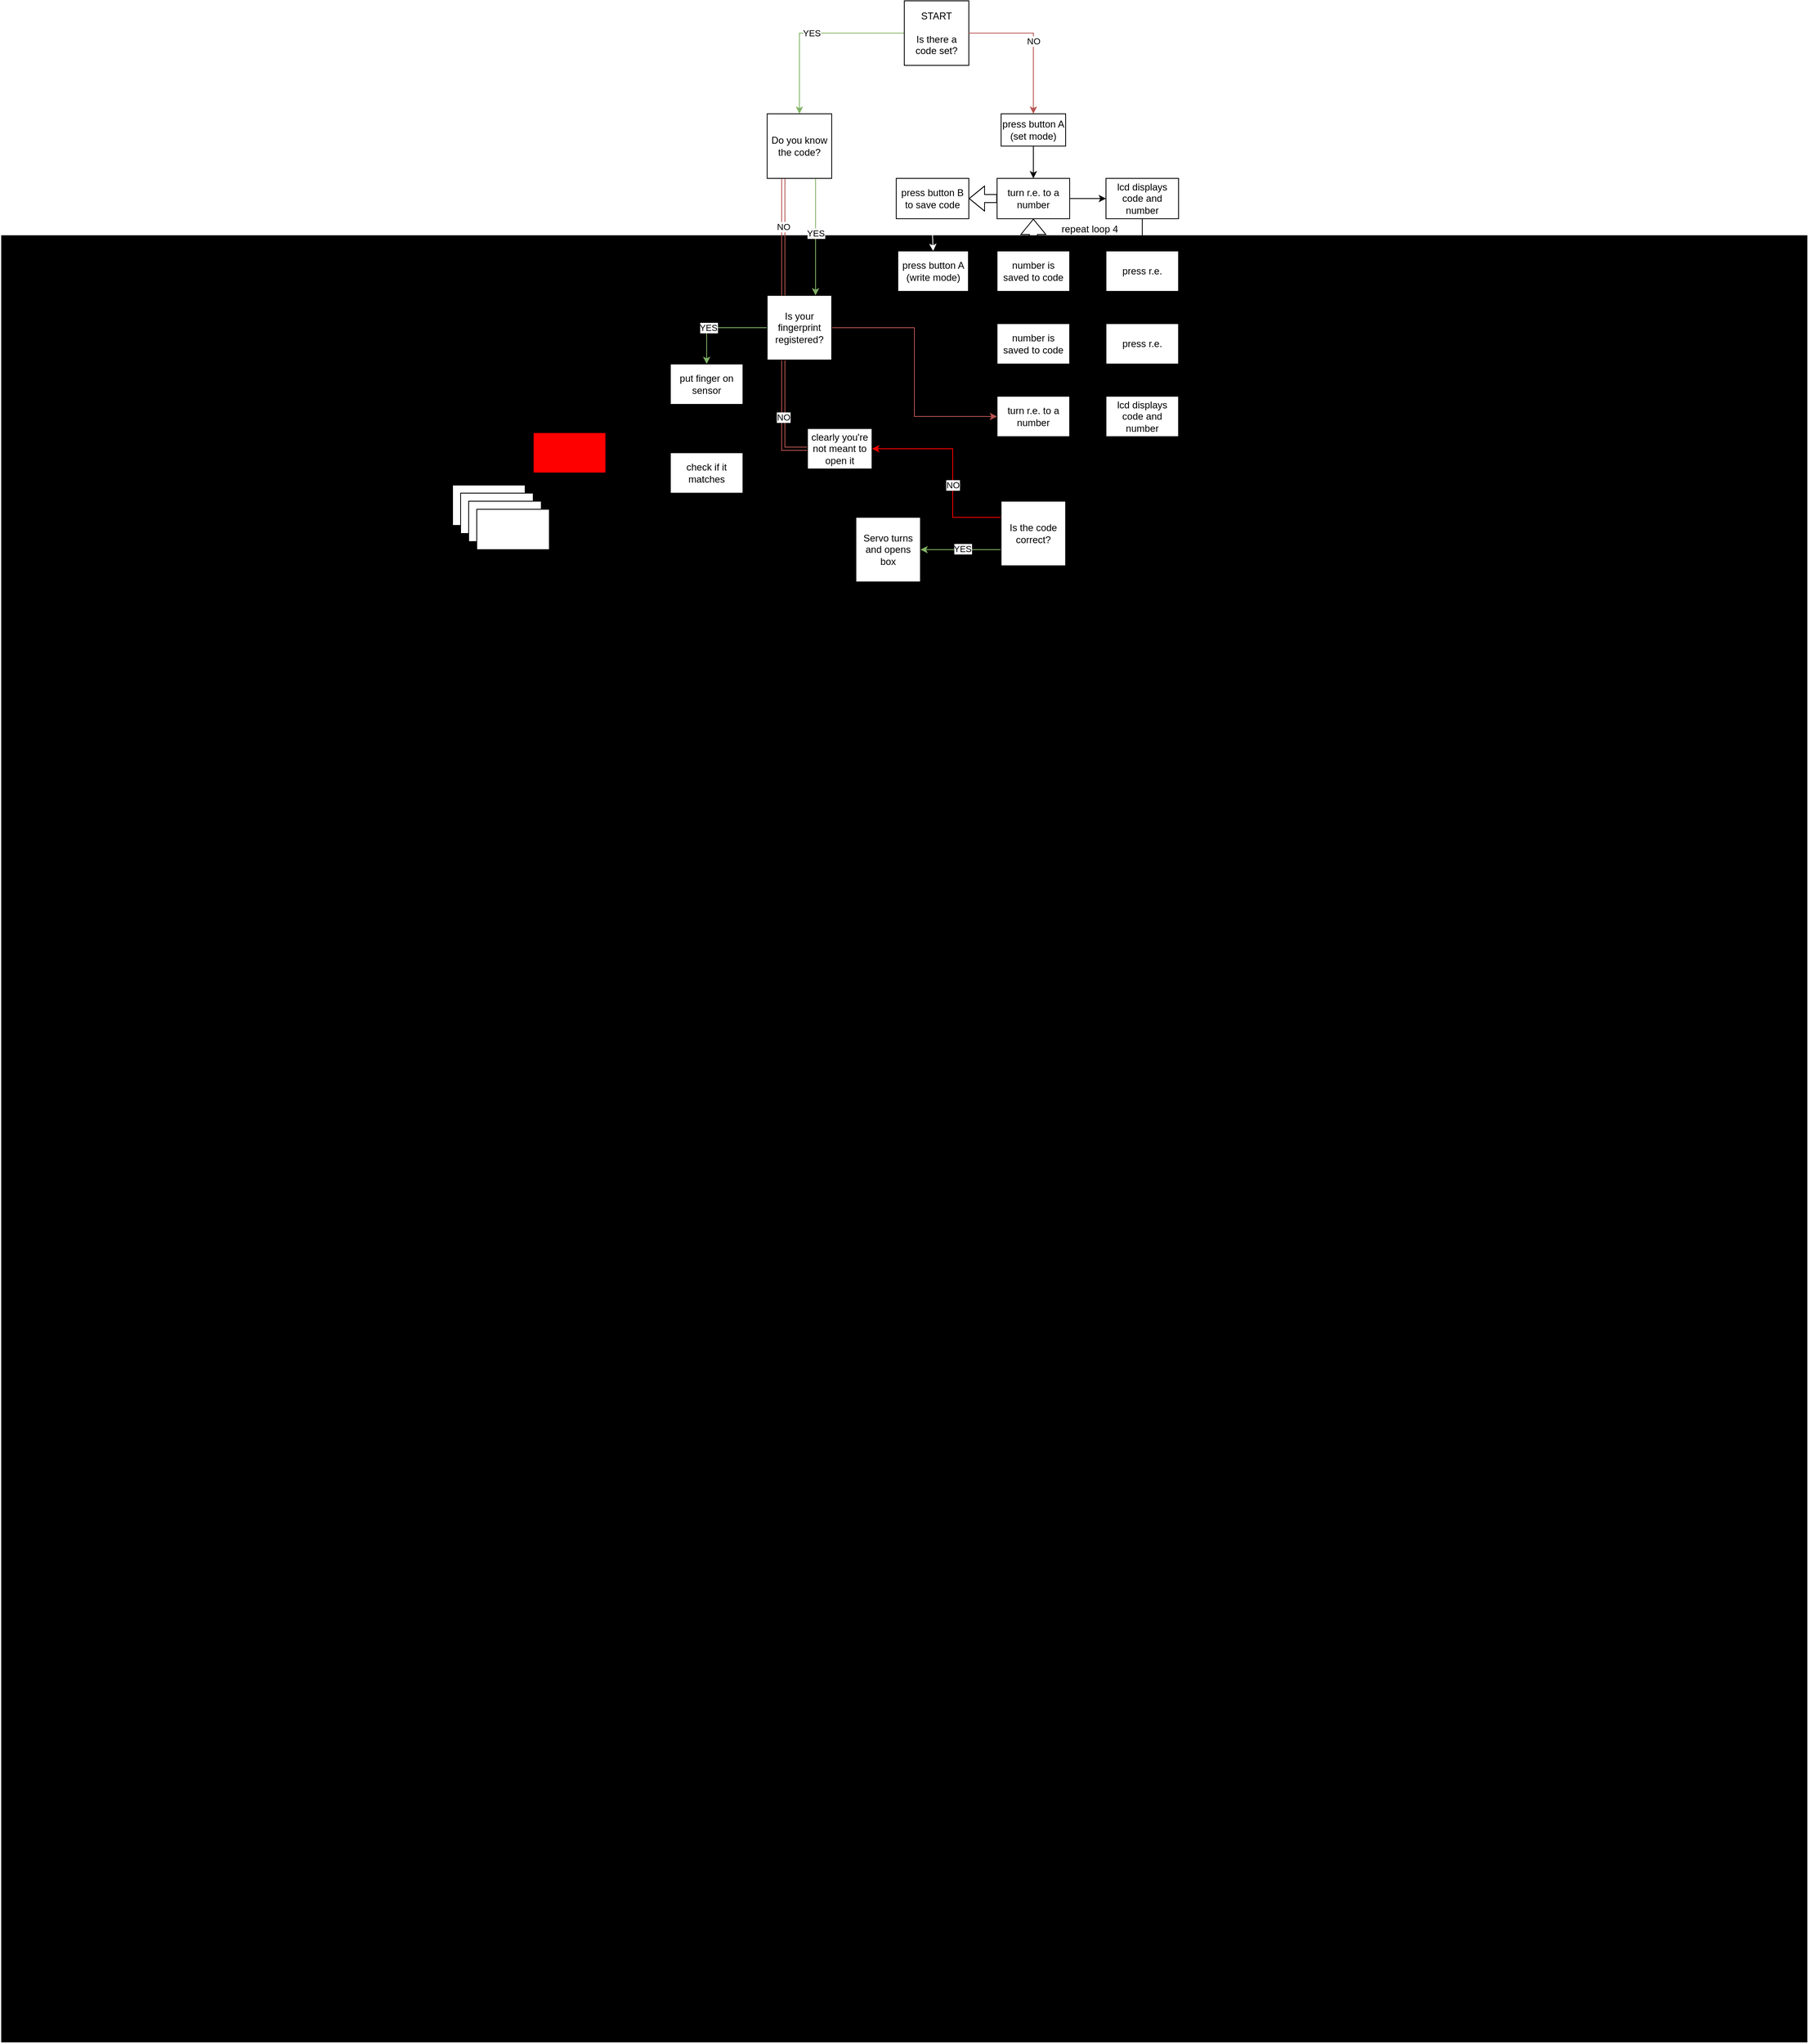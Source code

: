 <mxfile version="24.7.16">
  <diagram name="Page-1" id="4keMhU1m6_NQmx0ATTLh">
    <mxGraphModel dx="2284" dy="1838" grid="1" gridSize="10" guides="1" tooltips="1" connect="1" arrows="1" fold="1" page="1" pageScale="1" pageWidth="850" pageHeight="1100" math="0" shadow="0">
      <root>
        <mxCell id="0" />
        <mxCell id="1" parent="0" />
        <mxCell id="l6qTRtaOOptoCwz5TwK8-2" value="" style="whiteSpace=wrap;html=1;aspect=fixed;fillColor=#000000;strokeColor=#ffffff;" vertex="1" parent="1">
          <mxGeometry x="-800" y="50" width="2240" height="2240" as="geometry" />
        </mxCell>
        <mxCell id="Y9IEUGN4yLxHaYzmlcn8-6" value="YES" style="endArrow=classic;html=1;rounded=0;exitX=0;exitY=0.5;exitDx=0;exitDy=0;fillColor=#d5e8d4;strokeColor=#82b366;entryX=0.5;entryY=0;entryDx=0;entryDy=0;" parent="1" source="Y9IEUGN4yLxHaYzmlcn8-1" target="mTWdSfqGaFR24vx2Uy-N-42" edge="1">
          <mxGeometry width="50" height="50" relative="1" as="geometry">
            <mxPoint x="180" y="-95" as="sourcePoint" />
            <mxPoint x="210" y="-90" as="targetPoint" />
            <Array as="points">
              <mxPoint x="190" y="-200" />
            </Array>
          </mxGeometry>
        </mxCell>
        <mxCell id="Y9IEUGN4yLxHaYzmlcn8-1" value="START&lt;div&gt;&lt;br&gt;&lt;/div&gt;&lt;div&gt;Is there a code set?&lt;/div&gt;" style="whiteSpace=wrap;html=1;aspect=fixed;" parent="1" vertex="1">
          <mxGeometry x="320" y="-240" width="80" height="80" as="geometry" />
        </mxCell>
        <mxCell id="mTWdSfqGaFR24vx2Uy-N-37" style="edgeStyle=orthogonalEdgeStyle;rounded=0;orthogonalLoop=1;jettySize=auto;html=1;entryX=0.5;entryY=0;entryDx=0;entryDy=0;fillColor=#d5e8d4;strokeColor=#82b366;" parent="1" source="Y9IEUGN4yLxHaYzmlcn8-2" target="mTWdSfqGaFR24vx2Uy-N-36" edge="1">
          <mxGeometry relative="1" as="geometry" />
        </mxCell>
        <mxCell id="mTWdSfqGaFR24vx2Uy-N-39" value="YES" style="edgeLabel;html=1;align=center;verticalAlign=middle;resizable=0;points=[];" parent="mTWdSfqGaFR24vx2Uy-N-37" vertex="1" connectable="0">
          <mxGeometry x="-0.067" y="3" relative="1" as="geometry">
            <mxPoint x="-17" y="-3" as="offset" />
          </mxGeometry>
        </mxCell>
        <mxCell id="mTWdSfqGaFR24vx2Uy-N-45" style="edgeStyle=orthogonalEdgeStyle;rounded=0;orthogonalLoop=1;jettySize=auto;html=1;exitX=0.25;exitY=1;exitDx=0;exitDy=0;entryX=0;entryY=0.5;entryDx=0;entryDy=0;fillColor=#f8cecc;strokeColor=#b85450;shape=link;" parent="1" source="Y9IEUGN4yLxHaYzmlcn8-2" target="mTWdSfqGaFR24vx2Uy-N-33" edge="1">
          <mxGeometry relative="1" as="geometry" />
        </mxCell>
        <mxCell id="mTWdSfqGaFR24vx2Uy-N-46" value="NO" style="edgeLabel;html=1;align=center;verticalAlign=middle;resizable=0;points=[];" parent="mTWdSfqGaFR24vx2Uy-N-45" vertex="1" connectable="0">
          <mxGeometry x="-0.111" y="6" relative="1" as="geometry">
            <mxPoint x="-6" y="9" as="offset" />
          </mxGeometry>
        </mxCell>
        <mxCell id="mTWdSfqGaFR24vx2Uy-N-59" style="edgeStyle=orthogonalEdgeStyle;rounded=0;orthogonalLoop=1;jettySize=auto;html=1;exitX=1;exitY=0.5;exitDx=0;exitDy=0;entryX=0;entryY=0.5;entryDx=0;entryDy=0;fillColor=#f8cecc;strokeColor=#b85450;" parent="1" source="Y9IEUGN4yLxHaYzmlcn8-2" target="mTWdSfqGaFR24vx2Uy-N-57" edge="1">
          <mxGeometry relative="1" as="geometry" />
        </mxCell>
        <mxCell id="Y9IEUGN4yLxHaYzmlcn8-2" value="Is your fingerprint registered?" style="whiteSpace=wrap;html=1;aspect=fixed;" parent="1" vertex="1">
          <mxGeometry x="150" y="125" width="80" height="80" as="geometry" />
        </mxCell>
        <mxCell id="Y9IEUGN4yLxHaYzmlcn8-4" value="NO" style="endArrow=classic;html=1;rounded=0;exitX=1;exitY=0.5;exitDx=0;exitDy=0;entryX=0.5;entryY=0;entryDx=0;entryDy=0;fillColor=#f8cecc;strokeColor=#b85450;" parent="1" source="Y9IEUGN4yLxHaYzmlcn8-1" edge="1">
          <mxGeometry width="50" height="50" relative="1" as="geometry">
            <mxPoint x="420" y="-150" as="sourcePoint" />
            <mxPoint x="480" y="-100" as="targetPoint" />
            <Array as="points">
              <mxPoint x="480" y="-200" />
            </Array>
          </mxGeometry>
        </mxCell>
        <mxCell id="Y9IEUGN4yLxHaYzmlcn8-12" value="Servo turns and opens box" style="whiteSpace=wrap;html=1;aspect=fixed;" parent="1" vertex="1">
          <mxGeometry x="260" y="400" width="80" height="80" as="geometry" />
        </mxCell>
        <mxCell id="mTWdSfqGaFR24vx2Uy-N-22" value="" style="edgeStyle=orthogonalEdgeStyle;rounded=0;orthogonalLoop=1;jettySize=auto;html=1;strokeColor=#ffffff;" parent="1" source="mTWdSfqGaFR24vx2Uy-N-9" target="mTWdSfqGaFR24vx2Uy-N-10" edge="1">
          <mxGeometry relative="1" as="geometry" />
        </mxCell>
        <mxCell id="mTWdSfqGaFR24vx2Uy-N-9" value="press button B to save code" style="rounded=0;whiteSpace=wrap;html=1;" parent="1" vertex="1">
          <mxGeometry x="310" y="-20" width="90" height="50" as="geometry" />
        </mxCell>
        <mxCell id="mTWdSfqGaFR24vx2Uy-N-25" value="" style="edgeStyle=orthogonalEdgeStyle;rounded=0;orthogonalLoop=1;jettySize=auto;html=1;entryX=0.75;entryY=0;entryDx=0;entryDy=0;" parent="1" source="mTWdSfqGaFR24vx2Uy-N-10" target="Y9IEUGN4yLxHaYzmlcn8-2" edge="1">
          <mxGeometry relative="1" as="geometry" />
        </mxCell>
        <mxCell id="mTWdSfqGaFR24vx2Uy-N-10" value="press button A&lt;div&gt;(write mode)&lt;/div&gt;" style="rounded=0;whiteSpace=wrap;html=1;" parent="1" vertex="1">
          <mxGeometry x="312" y="70" width="87.5" height="50" as="geometry" />
        </mxCell>
        <mxCell id="mTWdSfqGaFR24vx2Uy-N-19" value="" style="edgeStyle=orthogonalEdgeStyle;rounded=0;orthogonalLoop=1;jettySize=auto;html=1;" parent="1" source="mTWdSfqGaFR24vx2Uy-N-11" target="mTWdSfqGaFR24vx2Uy-N-12" edge="1">
          <mxGeometry relative="1" as="geometry" />
        </mxCell>
        <mxCell id="mTWdSfqGaFR24vx2Uy-N-11" value="press r.e." style="rounded=0;whiteSpace=wrap;html=1;" parent="1" vertex="1">
          <mxGeometry x="570" y="70" width="90" height="50" as="geometry" />
        </mxCell>
        <mxCell id="mTWdSfqGaFR24vx2Uy-N-20" value="" style="edgeStyle=orthogonalEdgeStyle;rounded=0;orthogonalLoop=1;jettySize=auto;html=1;shape=flexArrow;" parent="1" source="mTWdSfqGaFR24vx2Uy-N-12" target="mTWdSfqGaFR24vx2Uy-N-14" edge="1">
          <mxGeometry relative="1" as="geometry" />
        </mxCell>
        <mxCell id="mTWdSfqGaFR24vx2Uy-N-12" value="number is saved to code" style="rounded=0;whiteSpace=wrap;html=1;" parent="1" vertex="1">
          <mxGeometry x="435" y="70" width="90" height="50" as="geometry" />
        </mxCell>
        <mxCell id="mTWdSfqGaFR24vx2Uy-N-18" value="" style="edgeStyle=orthogonalEdgeStyle;rounded=0;orthogonalLoop=1;jettySize=auto;html=1;" parent="1" source="mTWdSfqGaFR24vx2Uy-N-13" target="mTWdSfqGaFR24vx2Uy-N-11" edge="1">
          <mxGeometry relative="1" as="geometry" />
        </mxCell>
        <mxCell id="mTWdSfqGaFR24vx2Uy-N-13" value="lcd displays code and number" style="rounded=0;whiteSpace=wrap;html=1;" parent="1" vertex="1">
          <mxGeometry x="570" y="-20" width="90" height="50" as="geometry" />
        </mxCell>
        <mxCell id="mTWdSfqGaFR24vx2Uy-N-17" value="" style="edgeStyle=orthogonalEdgeStyle;rounded=0;orthogonalLoop=1;jettySize=auto;html=1;" parent="1" source="mTWdSfqGaFR24vx2Uy-N-14" target="mTWdSfqGaFR24vx2Uy-N-13" edge="1">
          <mxGeometry relative="1" as="geometry" />
        </mxCell>
        <mxCell id="mTWdSfqGaFR24vx2Uy-N-23" value="" style="edgeStyle=orthogonalEdgeStyle;rounded=0;orthogonalLoop=1;jettySize=auto;html=1;shape=flexArrow;" parent="1" source="mTWdSfqGaFR24vx2Uy-N-14" target="mTWdSfqGaFR24vx2Uy-N-9" edge="1">
          <mxGeometry relative="1" as="geometry" />
        </mxCell>
        <mxCell id="mTWdSfqGaFR24vx2Uy-N-14" value="turn r.e. to a number" style="rounded=0;whiteSpace=wrap;html=1;" parent="1" vertex="1">
          <mxGeometry x="435" y="-20" width="90" height="50" as="geometry" />
        </mxCell>
        <mxCell id="mTWdSfqGaFR24vx2Uy-N-16" value="" style="edgeStyle=orthogonalEdgeStyle;rounded=0;orthogonalLoop=1;jettySize=auto;html=1;" parent="1" source="mTWdSfqGaFR24vx2Uy-N-15" target="mTWdSfqGaFR24vx2Uy-N-14" edge="1">
          <mxGeometry relative="1" as="geometry" />
        </mxCell>
        <mxCell id="mTWdSfqGaFR24vx2Uy-N-15" value="press button A&lt;div&gt;(set mode)&lt;/div&gt;" style="rounded=0;whiteSpace=wrap;html=1;" parent="1" vertex="1">
          <mxGeometry x="440" y="-100" width="80" height="40" as="geometry" />
        </mxCell>
        <mxCell id="mTWdSfqGaFR24vx2Uy-N-21" value="repeat loop 4 times" style="text;html=1;align=center;verticalAlign=middle;whiteSpace=wrap;rounded=0;" parent="1" vertex="1">
          <mxGeometry x="510" y="30" width="80" height="40" as="geometry" />
        </mxCell>
        <mxCell id="mTWdSfqGaFR24vx2Uy-N-27" value="" style="rounded=0;whiteSpace=wrap;html=1;" parent="1" vertex="1">
          <mxGeometry x="-240" y="360" width="90" height="50" as="geometry" />
        </mxCell>
        <mxCell id="mTWdSfqGaFR24vx2Uy-N-28" value="" style="rounded=0;whiteSpace=wrap;html=1;" parent="1" vertex="1">
          <mxGeometry x="-230" y="370" width="90" height="50" as="geometry" />
        </mxCell>
        <mxCell id="mTWdSfqGaFR24vx2Uy-N-29" value="" style="rounded=0;whiteSpace=wrap;html=1;" parent="1" vertex="1">
          <mxGeometry x="-220" y="380" width="90" height="50" as="geometry" />
        </mxCell>
        <mxCell id="mTWdSfqGaFR24vx2Uy-N-30" value="" style="rounded=0;whiteSpace=wrap;html=1;" parent="1" vertex="1">
          <mxGeometry x="-210" y="390" width="90" height="50" as="geometry" />
        </mxCell>
        <mxCell id="mTWdSfqGaFR24vx2Uy-N-31" value="" style="rounded=0;whiteSpace=wrap;html=1;fillColor=#ff0000;" parent="1" vertex="1">
          <mxGeometry x="-140" y="295" width="90" height="50" as="geometry" />
        </mxCell>
        <mxCell id="mTWdSfqGaFR24vx2Uy-N-33" value="clearly you&#39;re not meant to open it" style="rounded=0;whiteSpace=wrap;html=1;" parent="1" vertex="1">
          <mxGeometry x="200" y="290" width="80" height="50" as="geometry" />
        </mxCell>
        <mxCell id="mTWdSfqGaFR24vx2Uy-N-41" style="edgeStyle=orthogonalEdgeStyle;rounded=0;orthogonalLoop=1;jettySize=auto;html=1;exitX=0.5;exitY=1;exitDx=0;exitDy=0;entryX=0;entryY=0.5;entryDx=0;entryDy=0;" parent="1" source="mTWdSfqGaFR24vx2Uy-N-35" target="Y9IEUGN4yLxHaYzmlcn8-12" edge="1">
          <mxGeometry relative="1" as="geometry" />
        </mxCell>
        <mxCell id="mTWdSfqGaFR24vx2Uy-N-35" value="check if it matches" style="rounded=0;whiteSpace=wrap;html=1;" parent="1" vertex="1">
          <mxGeometry x="30" y="320" width="90" height="50" as="geometry" />
        </mxCell>
        <mxCell id="mTWdSfqGaFR24vx2Uy-N-38" style="edgeStyle=orthogonalEdgeStyle;rounded=0;orthogonalLoop=1;jettySize=auto;html=1;exitX=0.5;exitY=1;exitDx=0;exitDy=0;entryX=0.5;entryY=0;entryDx=0;entryDy=0;" parent="1" source="mTWdSfqGaFR24vx2Uy-N-36" target="mTWdSfqGaFR24vx2Uy-N-35" edge="1">
          <mxGeometry relative="1" as="geometry" />
        </mxCell>
        <mxCell id="mTWdSfqGaFR24vx2Uy-N-36" value="put finger on sensor" style="rounded=0;whiteSpace=wrap;html=1;" parent="1" vertex="1">
          <mxGeometry x="30" y="210" width="90" height="50" as="geometry" />
        </mxCell>
        <mxCell id="mTWdSfqGaFR24vx2Uy-N-43" style="edgeStyle=orthogonalEdgeStyle;rounded=0;orthogonalLoop=1;jettySize=auto;html=1;exitX=0.75;exitY=1;exitDx=0;exitDy=0;entryX=0.75;entryY=0;entryDx=0;entryDy=0;fillColor=#d5e8d4;strokeColor=#82b366;" parent="1" source="mTWdSfqGaFR24vx2Uy-N-42" target="Y9IEUGN4yLxHaYzmlcn8-2" edge="1">
          <mxGeometry relative="1" as="geometry" />
        </mxCell>
        <mxCell id="mTWdSfqGaFR24vx2Uy-N-44" value="YES" style="edgeLabel;html=1;align=center;verticalAlign=middle;resizable=0;points=[];" parent="mTWdSfqGaFR24vx2Uy-N-43" vertex="1" connectable="0">
          <mxGeometry x="-0.093" y="3" relative="1" as="geometry">
            <mxPoint x="-3" y="2" as="offset" />
          </mxGeometry>
        </mxCell>
        <mxCell id="mTWdSfqGaFR24vx2Uy-N-47" style="edgeStyle=orthogonalEdgeStyle;rounded=0;orthogonalLoop=1;jettySize=auto;html=1;exitX=0.25;exitY=1;exitDx=0;exitDy=0;entryX=0.25;entryY=0;entryDx=0;entryDy=0;shape=link;fillColor=#f8cecc;strokeColor=#b85450;gradientColor=#ea6b66;" parent="1" source="mTWdSfqGaFR24vx2Uy-N-42" target="Y9IEUGN4yLxHaYzmlcn8-2" edge="1">
          <mxGeometry relative="1" as="geometry" />
        </mxCell>
        <mxCell id="mTWdSfqGaFR24vx2Uy-N-49" value="NO" style="edgeLabel;html=1;align=center;verticalAlign=middle;resizable=0;points=[];" parent="mTWdSfqGaFR24vx2Uy-N-47" vertex="1" connectable="0">
          <mxGeometry x="-0.171" y="2" relative="1" as="geometry">
            <mxPoint x="-2" as="offset" />
          </mxGeometry>
        </mxCell>
        <mxCell id="mTWdSfqGaFR24vx2Uy-N-42" value="Do you know the code?" style="whiteSpace=wrap;html=1;aspect=fixed;" parent="1" vertex="1">
          <mxGeometry x="150" y="-100" width="80" height="80" as="geometry" />
        </mxCell>
        <mxCell id="mTWdSfqGaFR24vx2Uy-N-50" value="" style="edgeStyle=orthogonalEdgeStyle;rounded=0;orthogonalLoop=1;jettySize=auto;html=1;" parent="1" source="mTWdSfqGaFR24vx2Uy-N-51" target="mTWdSfqGaFR24vx2Uy-N-53" edge="1">
          <mxGeometry relative="1" as="geometry" />
        </mxCell>
        <mxCell id="mTWdSfqGaFR24vx2Uy-N-51" value="press r.e." style="rounded=0;whiteSpace=wrap;html=1;" parent="1" vertex="1">
          <mxGeometry x="570" y="160" width="90" height="50" as="geometry" />
        </mxCell>
        <mxCell id="mTWdSfqGaFR24vx2Uy-N-52" value="" style="edgeStyle=orthogonalEdgeStyle;rounded=0;orthogonalLoop=1;jettySize=auto;html=1;shape=flexArrow;" parent="1" source="mTWdSfqGaFR24vx2Uy-N-53" target="mTWdSfqGaFR24vx2Uy-N-57" edge="1">
          <mxGeometry relative="1" as="geometry" />
        </mxCell>
        <mxCell id="mTWdSfqGaFR24vx2Uy-N-53" value="number is saved to code" style="rounded=0;whiteSpace=wrap;html=1;" parent="1" vertex="1">
          <mxGeometry x="435" y="160" width="90" height="50" as="geometry" />
        </mxCell>
        <mxCell id="mTWdSfqGaFR24vx2Uy-N-54" value="" style="edgeStyle=orthogonalEdgeStyle;rounded=0;orthogonalLoop=1;jettySize=auto;html=1;" parent="1" source="mTWdSfqGaFR24vx2Uy-N-55" target="mTWdSfqGaFR24vx2Uy-N-51" edge="1">
          <mxGeometry relative="1" as="geometry" />
        </mxCell>
        <mxCell id="mTWdSfqGaFR24vx2Uy-N-55" value="lcd displays code and number" style="rounded=0;whiteSpace=wrap;html=1;" parent="1" vertex="1">
          <mxGeometry x="570" y="250" width="90" height="50" as="geometry" />
        </mxCell>
        <mxCell id="mTWdSfqGaFR24vx2Uy-N-56" value="" style="edgeStyle=orthogonalEdgeStyle;rounded=0;orthogonalLoop=1;jettySize=auto;html=1;" parent="1" source="mTWdSfqGaFR24vx2Uy-N-57" target="mTWdSfqGaFR24vx2Uy-N-55" edge="1">
          <mxGeometry relative="1" as="geometry" />
        </mxCell>
        <mxCell id="mTWdSfqGaFR24vx2Uy-N-61" style="edgeStyle=orthogonalEdgeStyle;rounded=0;orthogonalLoop=1;jettySize=auto;html=1;exitX=0.5;exitY=1;exitDx=0;exitDy=0;entryX=0.5;entryY=0;entryDx=0;entryDy=0;shape=flexArrow;" parent="1" source="mTWdSfqGaFR24vx2Uy-N-57" target="mTWdSfqGaFR24vx2Uy-N-60" edge="1">
          <mxGeometry relative="1" as="geometry" />
        </mxCell>
        <mxCell id="mTWdSfqGaFR24vx2Uy-N-57" value="turn r.e. to a number" style="rounded=0;whiteSpace=wrap;html=1;" parent="1" vertex="1">
          <mxGeometry x="435" y="250" width="90" height="50" as="geometry" />
        </mxCell>
        <mxCell id="mTWdSfqGaFR24vx2Uy-N-58" value="repeat loop 4 times" style="text;html=1;align=center;verticalAlign=middle;whiteSpace=wrap;rounded=0;" parent="1" vertex="1">
          <mxGeometry x="506" y="210" width="80" height="40" as="geometry" />
        </mxCell>
        <mxCell id="mTWdSfqGaFR24vx2Uy-N-62" style="edgeStyle=orthogonalEdgeStyle;rounded=0;orthogonalLoop=1;jettySize=auto;html=1;exitX=0;exitY=0.75;exitDx=0;exitDy=0;entryX=1;entryY=0.5;entryDx=0;entryDy=0;fillColor=#d5e8d4;gradientColor=#97d077;strokeColor=#82b366;" parent="1" source="mTWdSfqGaFR24vx2Uy-N-60" target="Y9IEUGN4yLxHaYzmlcn8-12" edge="1">
          <mxGeometry relative="1" as="geometry" />
        </mxCell>
        <mxCell id="mTWdSfqGaFR24vx2Uy-N-63" value="YES" style="edgeLabel;html=1;align=center;verticalAlign=middle;resizable=0;points=[];" parent="mTWdSfqGaFR24vx2Uy-N-62" vertex="1" connectable="0">
          <mxGeometry x="-0.043" y="-1" relative="1" as="geometry">
            <mxPoint as="offset" />
          </mxGeometry>
        </mxCell>
        <mxCell id="mTWdSfqGaFR24vx2Uy-N-64" style="edgeStyle=orthogonalEdgeStyle;rounded=0;orthogonalLoop=1;jettySize=auto;html=1;exitX=0;exitY=0.25;exitDx=0;exitDy=0;entryX=1;entryY=0.5;entryDx=0;entryDy=0;fillColor=#f8cecc;gradientColor=#ea6b66;strokeColor=#FF0000;" parent="1" source="mTWdSfqGaFR24vx2Uy-N-60" target="mTWdSfqGaFR24vx2Uy-N-33" edge="1">
          <mxGeometry relative="1" as="geometry">
            <Array as="points">
              <mxPoint x="380" y="400" />
              <mxPoint x="380" y="315" />
            </Array>
          </mxGeometry>
        </mxCell>
        <mxCell id="mTWdSfqGaFR24vx2Uy-N-65" value="NO" style="edgeLabel;html=1;align=center;verticalAlign=middle;resizable=0;points=[];" parent="mTWdSfqGaFR24vx2Uy-N-64" vertex="1" connectable="0">
          <mxGeometry x="-0.184" relative="1" as="geometry">
            <mxPoint as="offset" />
          </mxGeometry>
        </mxCell>
        <mxCell id="mTWdSfqGaFR24vx2Uy-N-60" value="Is the code correct?" style="whiteSpace=wrap;html=1;aspect=fixed;" parent="1" vertex="1">
          <mxGeometry x="440" y="380" width="80" height="80" as="geometry" />
        </mxCell>
      </root>
    </mxGraphModel>
  </diagram>
</mxfile>
